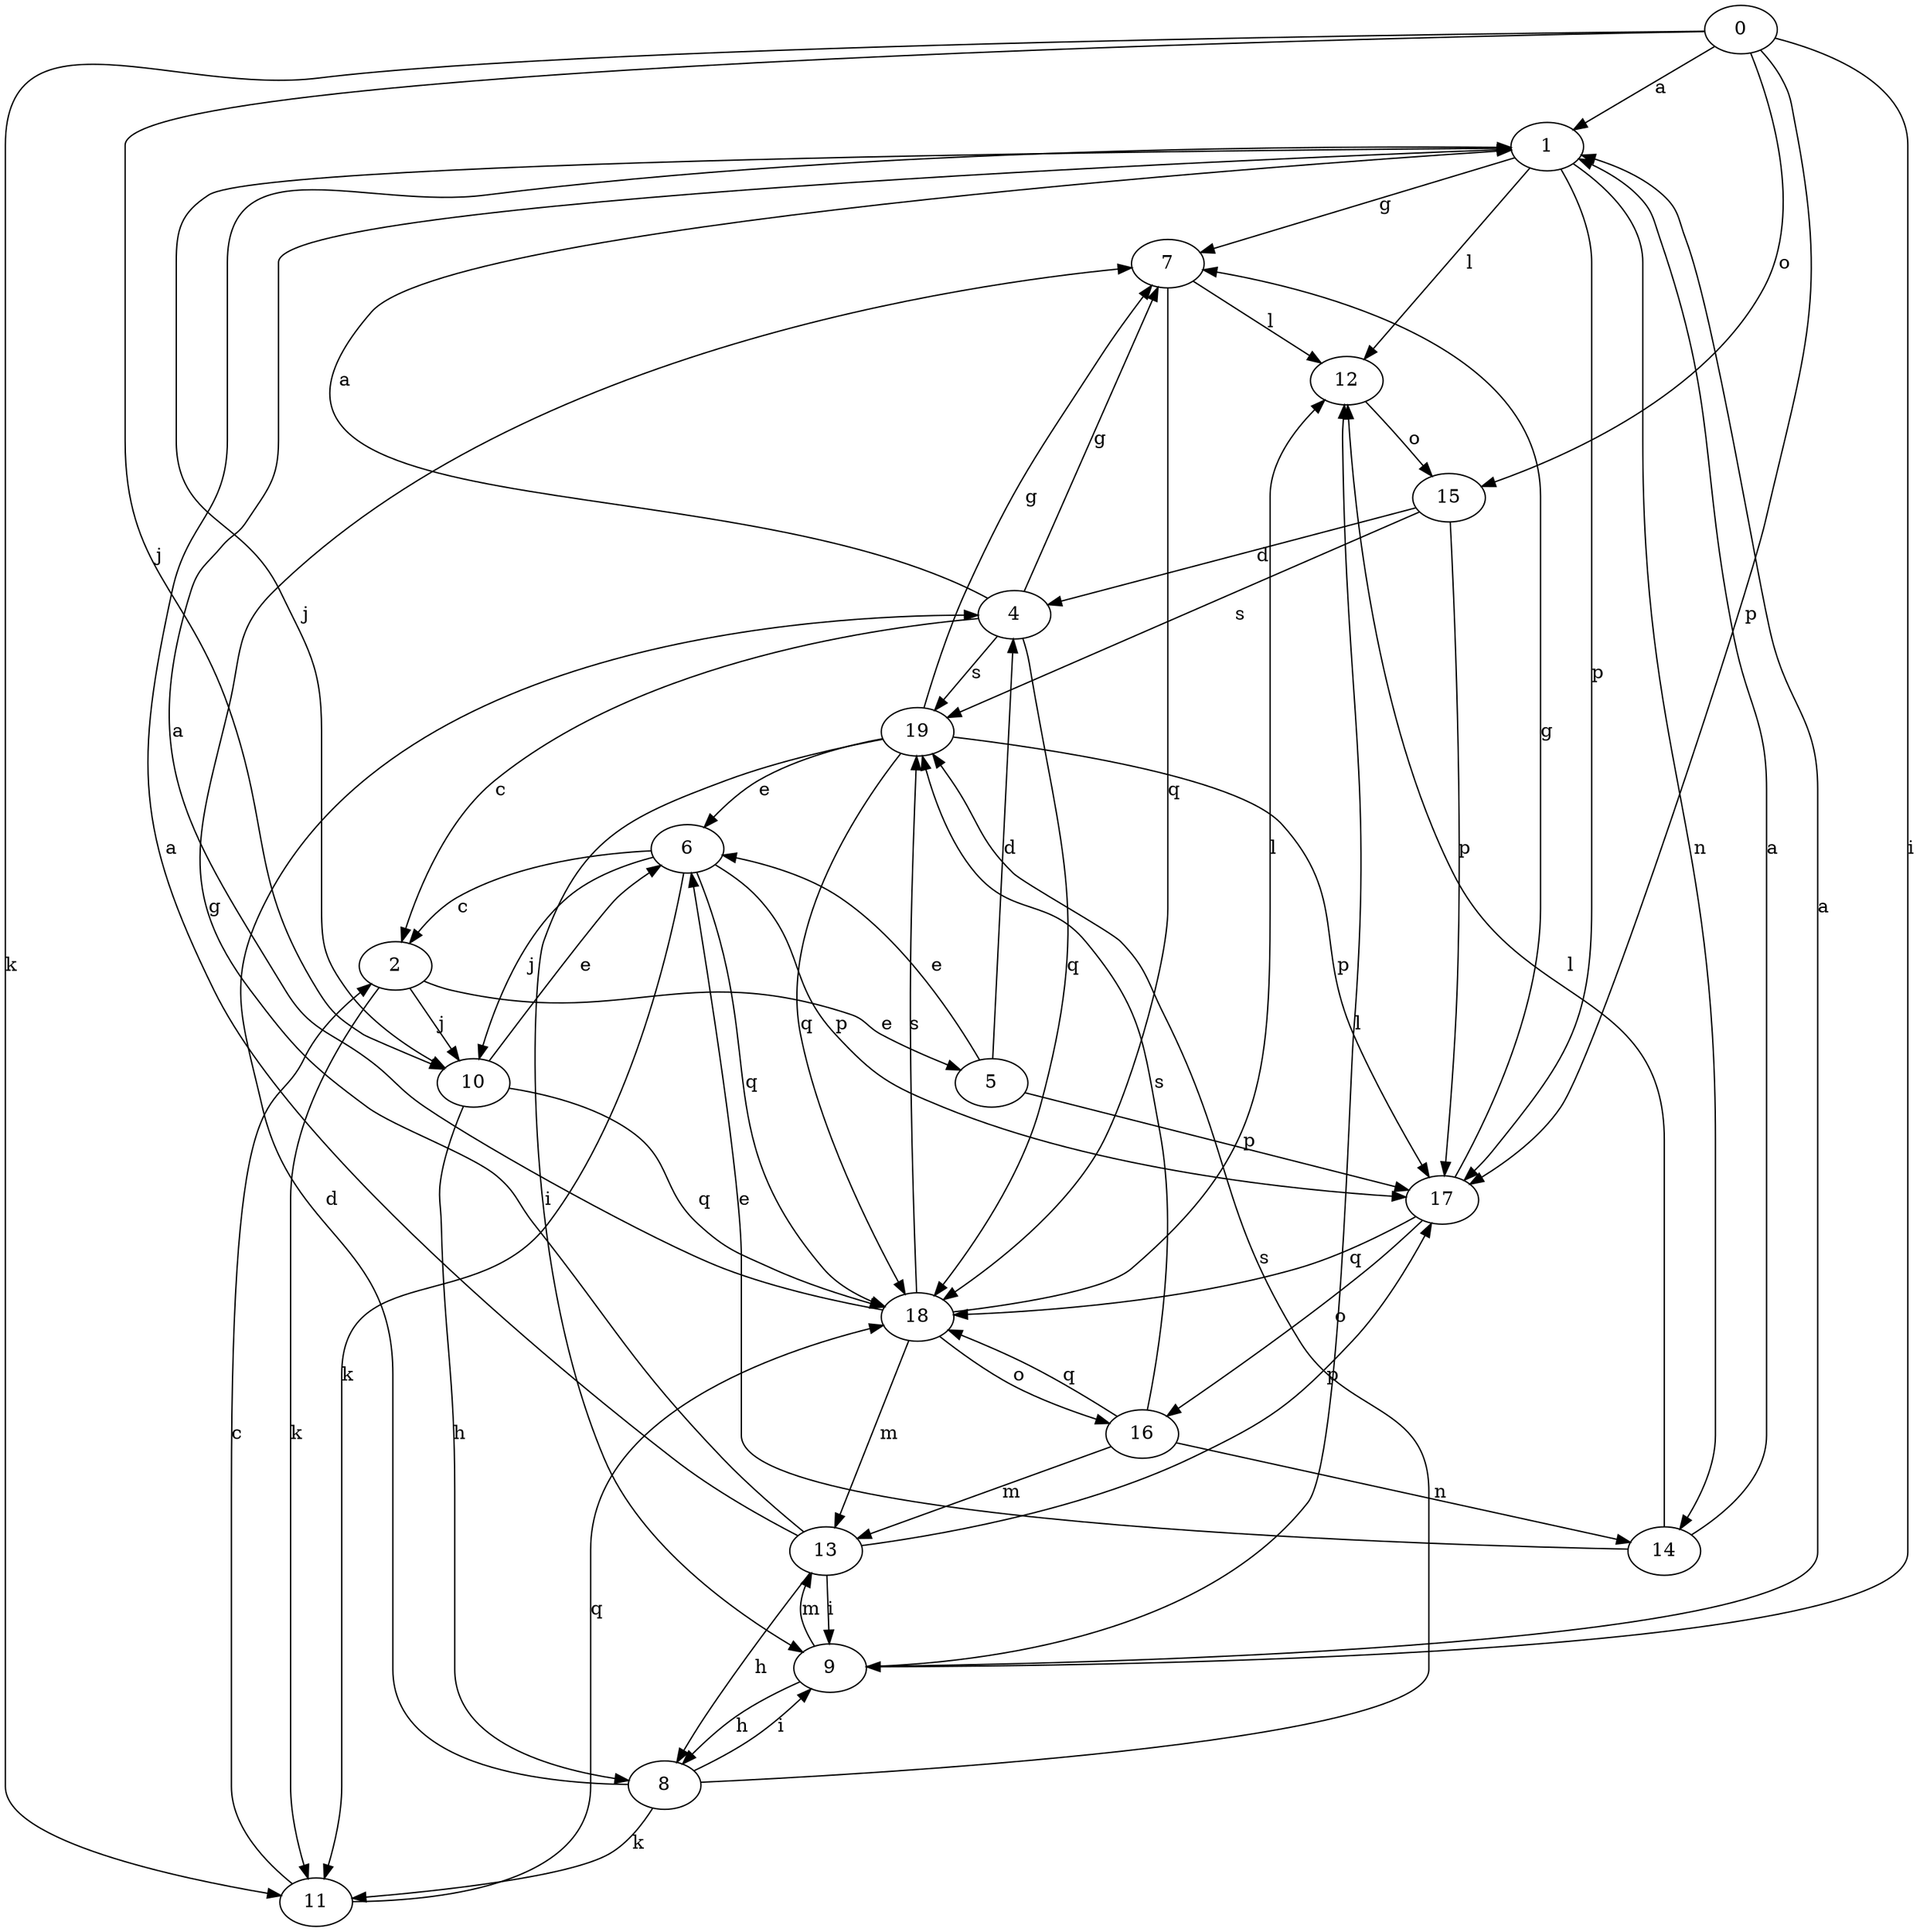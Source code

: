 strict digraph  {
0;
1;
2;
4;
5;
6;
7;
8;
9;
10;
11;
12;
13;
14;
15;
16;
17;
18;
19;
0 -> 1  [label=a];
0 -> 9  [label=i];
0 -> 10  [label=j];
0 -> 11  [label=k];
0 -> 15  [label=o];
0 -> 17  [label=p];
1 -> 7  [label=g];
1 -> 10  [label=j];
1 -> 12  [label=l];
1 -> 14  [label=n];
1 -> 17  [label=p];
2 -> 5  [label=e];
2 -> 10  [label=j];
2 -> 11  [label=k];
4 -> 1  [label=a];
4 -> 2  [label=c];
4 -> 7  [label=g];
4 -> 18  [label=q];
4 -> 19  [label=s];
5 -> 4  [label=d];
5 -> 6  [label=e];
5 -> 17  [label=p];
6 -> 2  [label=c];
6 -> 10  [label=j];
6 -> 11  [label=k];
6 -> 17  [label=p];
6 -> 18  [label=q];
7 -> 12  [label=l];
7 -> 18  [label=q];
8 -> 4  [label=d];
8 -> 9  [label=i];
8 -> 11  [label=k];
8 -> 19  [label=s];
9 -> 1  [label=a];
9 -> 8  [label=h];
9 -> 12  [label=l];
9 -> 13  [label=m];
10 -> 6  [label=e];
10 -> 8  [label=h];
10 -> 18  [label=q];
11 -> 2  [label=c];
11 -> 18  [label=q];
12 -> 15  [label=o];
13 -> 1  [label=a];
13 -> 7  [label=g];
13 -> 8  [label=h];
13 -> 9  [label=i];
13 -> 17  [label=p];
14 -> 1  [label=a];
14 -> 6  [label=e];
14 -> 12  [label=l];
15 -> 4  [label=d];
15 -> 17  [label=p];
15 -> 19  [label=s];
16 -> 13  [label=m];
16 -> 14  [label=n];
16 -> 18  [label=q];
16 -> 19  [label=s];
17 -> 7  [label=g];
17 -> 16  [label=o];
17 -> 18  [label=q];
18 -> 1  [label=a];
18 -> 12  [label=l];
18 -> 13  [label=m];
18 -> 16  [label=o];
18 -> 19  [label=s];
19 -> 6  [label=e];
19 -> 7  [label=g];
19 -> 9  [label=i];
19 -> 17  [label=p];
19 -> 18  [label=q];
}
